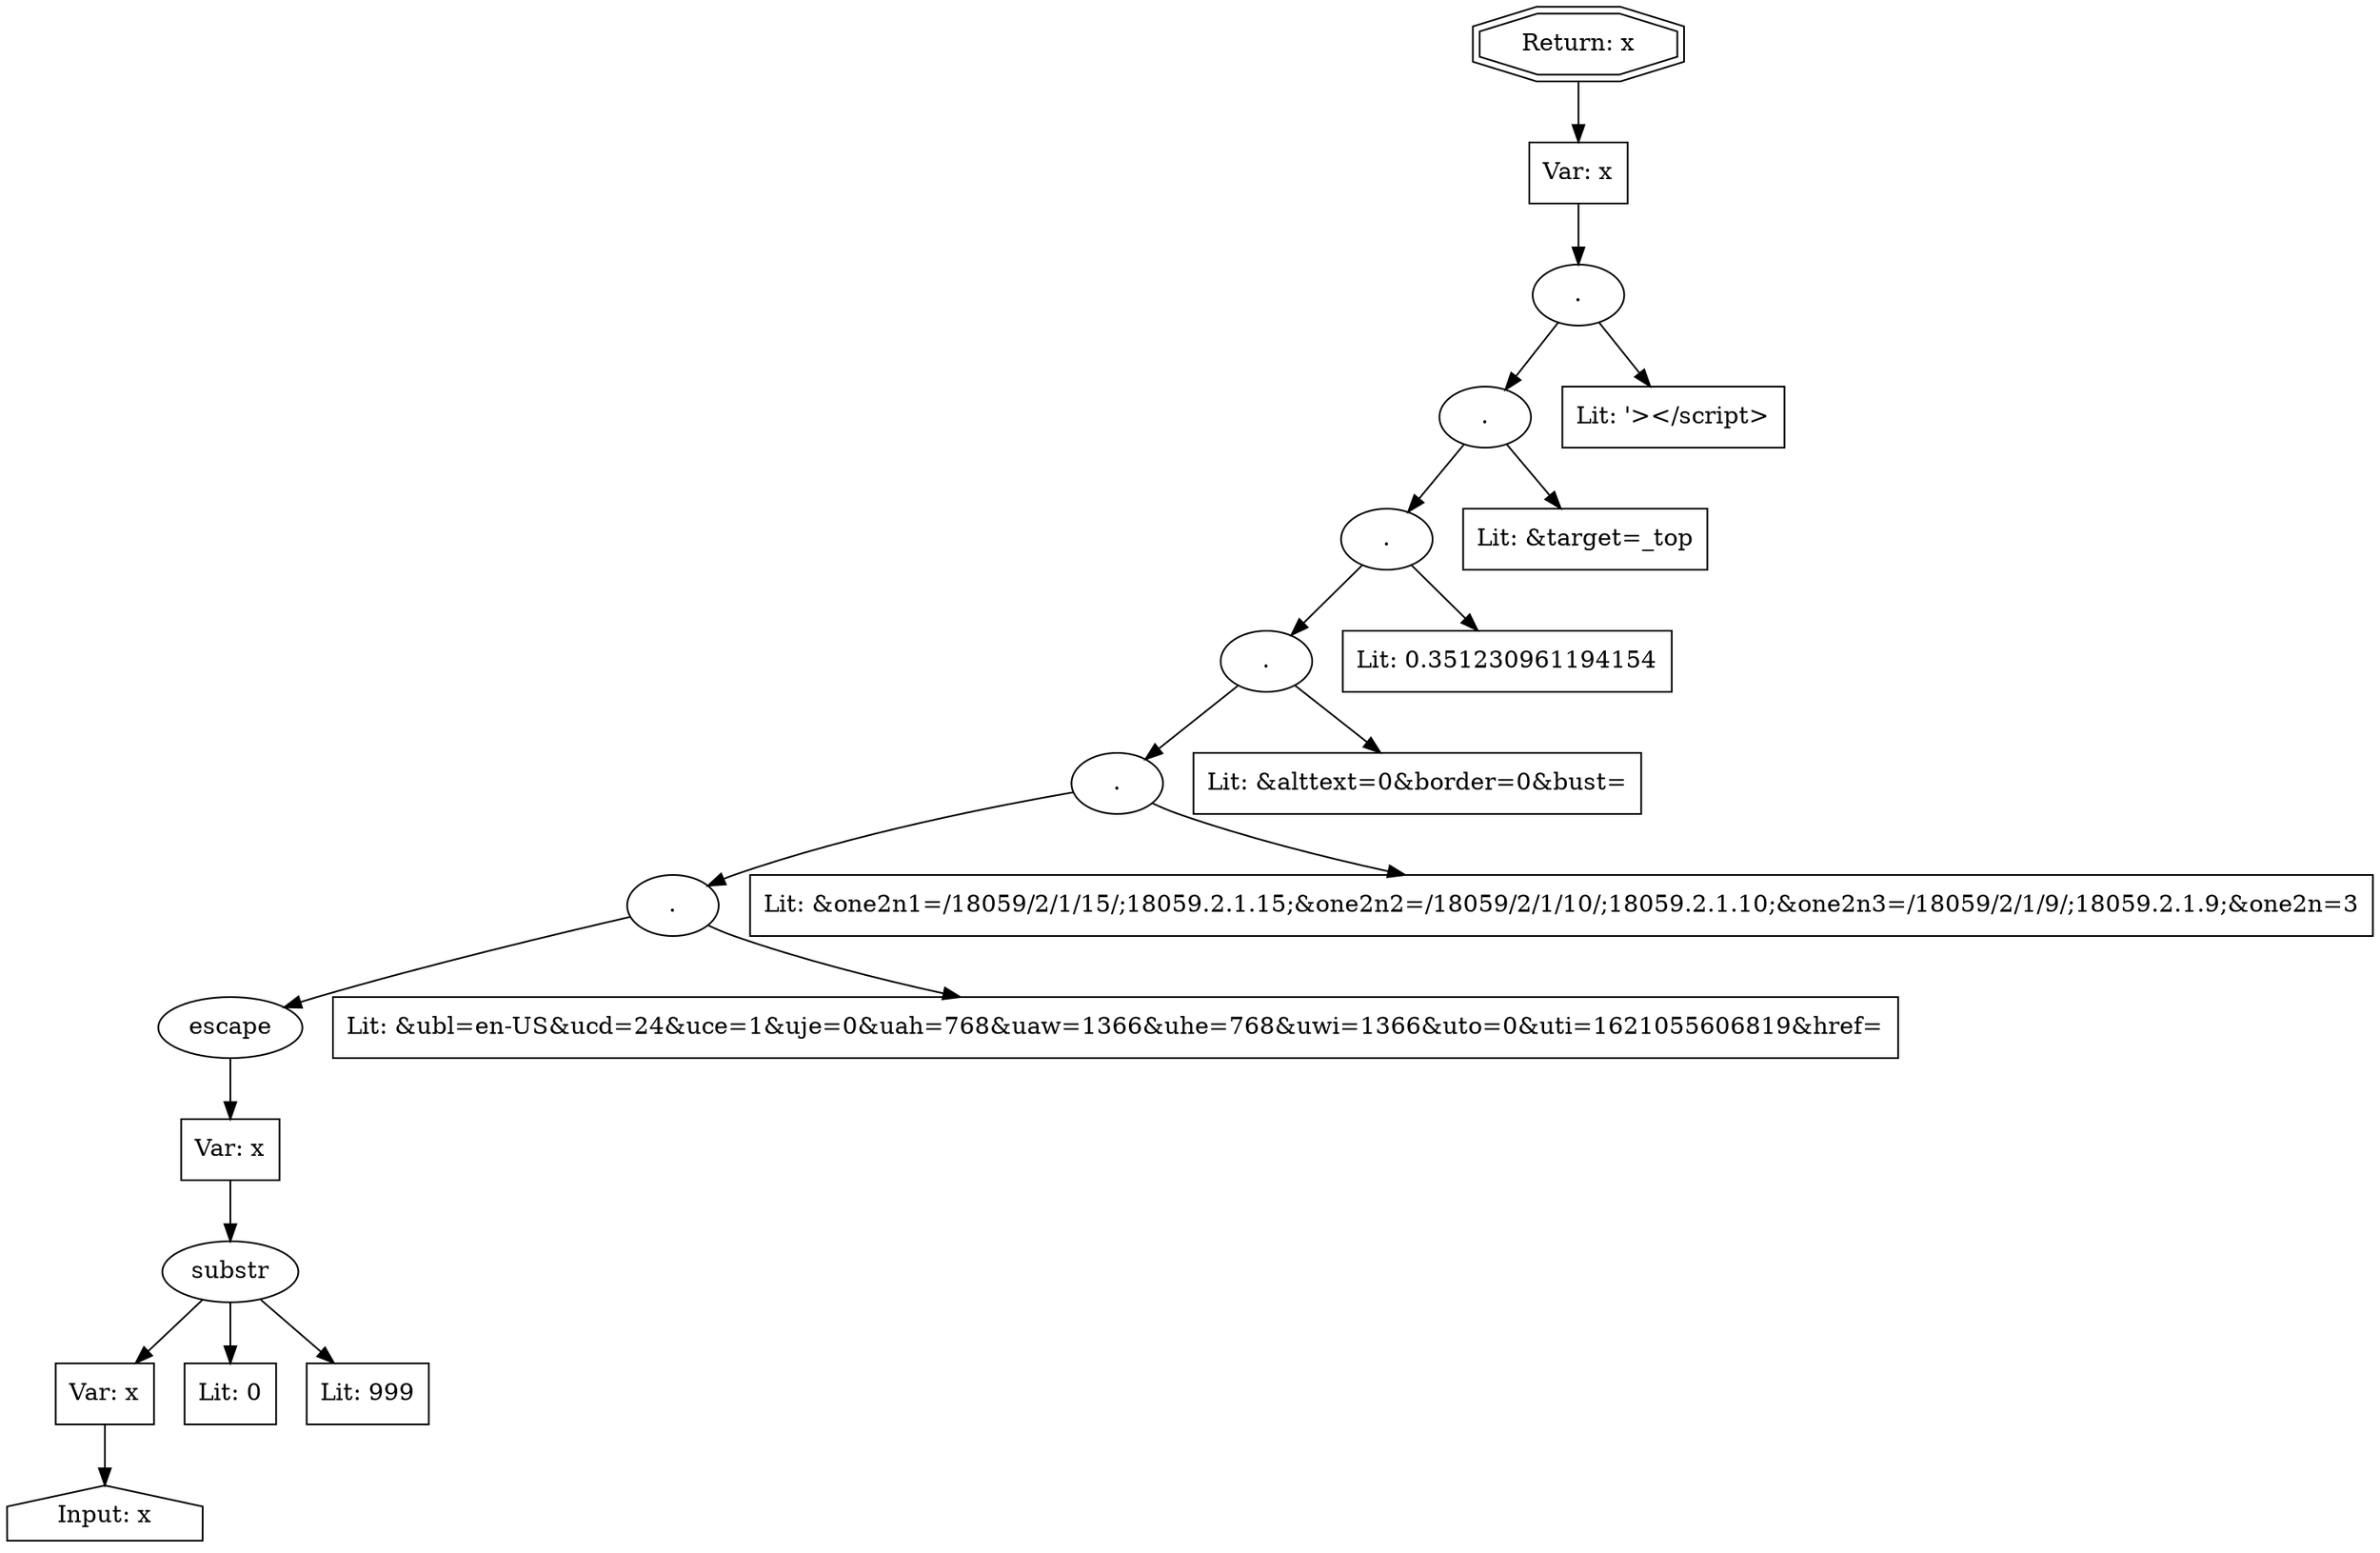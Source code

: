 // Finding: a7a1d14c-7122-42f9-9ab6-a9ecba816136
// Finding.url: https://cestovani.example157.com/##'></iframe></style></script></object></embed></textarea><script>taintfoxLog('6e9d963a82cb46f4acb2e509b15c8e4b')</script><!--/*
// Finding.parentloc: https://cestovani.example157.com/##'></iframe></style></script></object></embed></textarea><script>taintfoxLog('6e9d963a82cb46f4acb2e509b15c8e4b')</script><!--/*
// Finding.domain: cestovani.example157.com
// Finding.base_domain: example157.com
// Finding.source: location.href
// Finding.sink: document.write
// Sanitizer.score: 3
// Sanitizer.name: BmOne2n/this.getAd
// Sanitizer.location: https://go.cz.example1example372.com/bb/bb_one2n.js - BmOne2n/this.getAd:1:34747
// Finding.begin: 321
// Finding.end: 532
// Finding.original_uuid: 986f32cb-49ad-4b39-8c09-6f1992af8d47
// Finding.TwentyFiveMillionFlowsId: 293251403
// Finding.script: https://go.cz.example1example372.com/bb/bb_one2n.js
// Finding.line: 1
// Exploit.uuid: 6e9d963a-82cb-46f4-acb2-e509b15c8e4b
// Exploit.success: false
// Exploit.status: validated
// Exploit.method: C
// Exploit.type: html
// Exploit.token: attribute
// Exploit.content: src
// Exploit.quote_type: '
// Exploit.tag: script
// Exploit.break_out: #'></iframe></style></script></object></embed></textarea><script>
// Exploit.break_in: </script><!--/*
// Exploit.payload: #'></iframe></style></script></object></embed></textarea><script>taintfoxLog(1)</script><!--/*
// Exploit.begin_taint_url: 0
// Exploit.end_taint_url: 29
// Exploit.replace_begin_url: 29
// Exploit.replace_end_url: 29
// Exploit.replace_begin_param: 352
// Exploit.replace_end_param: 352
// Issues.LargestEncodeAttrStringChain: 0
// Issues.LargestTextFragmentEncodeChainLength: 0
// Issues.HasApproximation: false
// Issues.HasMissingImplementation: false
// Issues.HasInfiniteRegexWithFunctionReplacer: false
// Issues.MergedSplitAndJoins: false
// Issues.HasUrlInRhsOfReplace: false
// Issues.HasUrlInLhsOfReplace: false
// Issues.HasCookieValueInLhsOfreplace: false
// Issues.HasCookieValueInRhsOfreplace: false
// Issues.HasCookieValueInMatchPattern: false
// Issues.HasCookieValueInExecPattern: false
// Issues.RemovedLRConcats: true
// Issues.RemovedReplaceArtifacts: false
// Issues.HasUrlInMatchPattern: false
// Issues.HasUrlInExecPattern: false
// Issues.RemovedNOPreplaces: false
// Issues.Known_sanitizer: false
// DepGraph.hash: 12331071
// DepGraph.sanitizer_hash: 438413870
// Removed LR concats 
// Removed LR concats 
digraph cfg {
n0 [shape=house, label="Input: x"];
n1 [shape=ellipse, label="substr"];
n2 [shape=box, label="Var: x"];
n3 [shape=box, label="Lit: 0"];
n4 [shape=box, label="Lit: 999"];
n5 [shape=ellipse, label="escape"];
n6 [shape=box, label="Var: x"];
n7 [shape=ellipse, label="."];
n8 [shape=box, label="Lit: &ubl=en-US&ucd=24&uce=1&uje=0&uah=768&uaw=1366&uhe=768&uwi=1366&uto=0&uti=1621055606819&href="];
n9 [shape=ellipse, label="."];
n10 [shape=box, label="Lit: &one2n1=/18059/2/1/15/;18059.2.1.15;&one2n2=/18059/2/1/10/;18059.2.1.10;&one2n3=/18059/2/1/9/;18059.2.1.9;&one2n=3"];
n11 [shape=ellipse, label="."];
n12 [shape=box, label="Lit: &alttext=0&border=0&bust="];
n13 [shape=ellipse, label="."];
n14 [shape=box, label="Lit: 0.351230961194154"];
n15 [shape=ellipse, label="."];
n16 [shape=box, label="Lit: &target=_top"];
n17 [shape=ellipse, label="."];
n18 [shape=box, label="Lit: '></script>"];
n19 [shape=box, label="Var: x"];
n20 [shape=doubleoctagon, label="Return: x"];
n2 -> n0;
n1 -> n2;
n1 -> n3;
n1 -> n4;
n6 -> n1;
n5 -> n6;
n7 -> n8;
n7 -> n5;
n9 -> n10;
n9 -> n7;
n11 -> n9;
n11 -> n12;
n13 -> n11;
n13 -> n14;
n15 -> n13;
n15 -> n16;
n17 -> n15;
n17 -> n18;
n19 -> n17;
n20 -> n19;
}